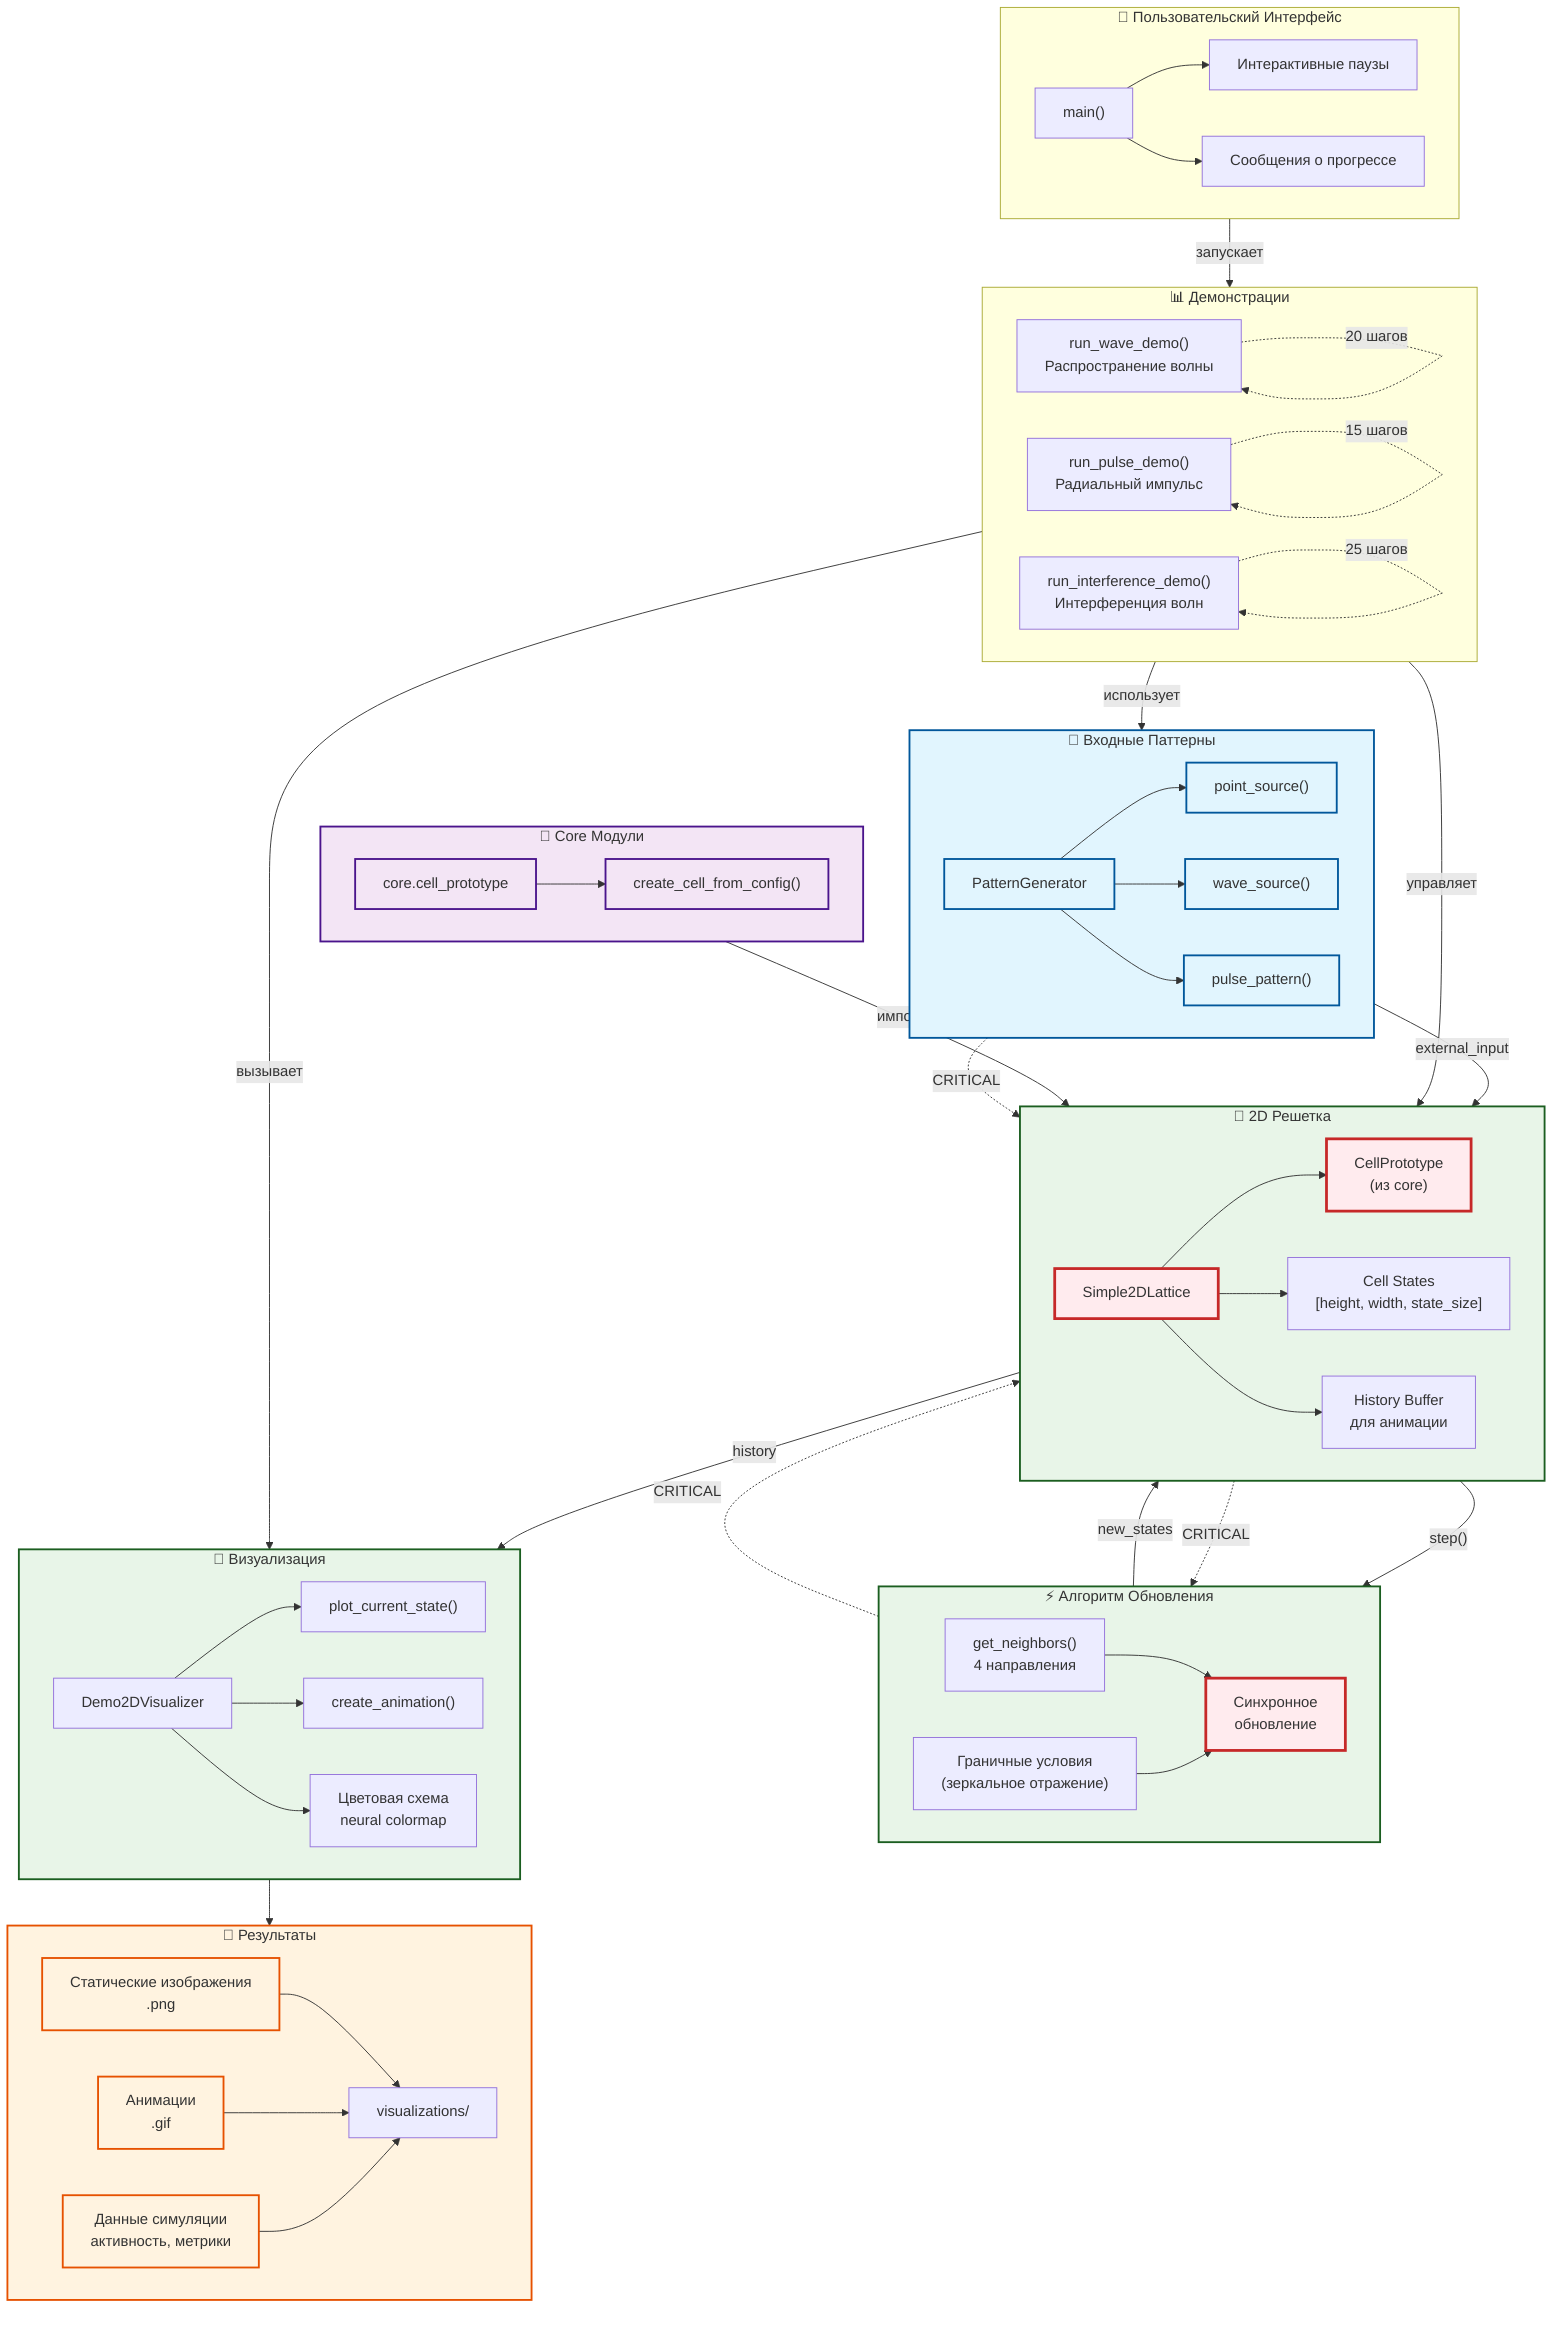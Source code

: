 graph TD
    %% === ВХОДНЫЕ ДАННЫЕ И ПАТТЕРНЫ ===
    subgraph INPUT["🎯 Входные Паттерны"]
        PG["PatternGenerator"]
        PS["point_source()"]
        WS["wave_source()"] 
        PP["pulse_pattern()"]
        
        PG --> PS
        PG --> WS
        PG --> PP
    end
    
    %% === ОСНОВНАЯ РЕШЕТКА ===
    subgraph LATTICE["🧬 2D Решетка"]
        L2D["Simple2DLattice"]
        CELL["CellPrototype<br/>(из core)"]
        STATES["Cell States<br/>[height, width, state_size]"]
        HISTORY["History Buffer<br/>для анимации"]
        
        L2D --> CELL
        L2D --> STATES
        L2D --> HISTORY
    end
    
    %% === АЛГОРИТМ ОБНОВЛЕНИЯ ===
    subgraph UPDATE["⚡ Алгоритм Обновления"]
        NEIGHBORS["get_neighbors()<br/>4 направления"]
        SYNC["Синхронное<br/>обновление"]
        BOUNDARY["Граничные условия<br/>(зеркальное отражение)"]
        
        NEIGHBORS --> SYNC
        BOUNDARY --> SYNC
    end
    
    %% === ВИЗУАЛИЗАЦИЯ ===
    subgraph VIZ["🎨 Визуализация"]
        DV["Demo2DVisualizer"]
        STATIC["plot_current_state()"]
        ANIM["create_animation()"]
        CMAP["Цветовая схема<br/>neural colormap"]
        
        DV --> STATIC
        DV --> ANIM
        DV --> CMAP
    end
    
    %% === ДЕМОНСТРАЦИИ ===
    subgraph DEMOS["📊 Демонстрации"]
        D1["run_wave_demo()<br/>Распространение волны"]
        D2["run_pulse_demo()<br/>Радиальный импульс"]
        D3["run_interference_demo()<br/>Интерференция волн"]
        
        D1 -.->|"20 шагов"| D1
        D2 -.->|"15 шагов"| D2  
        D3 -.->|"25 шагов"| D3
    end
    
    %% === ВЫХОДНЫЕ РЕЗУЛЬТАТЫ ===
    subgraph OUTPUT["💾 Результаты"]
        IMGS["Статические изображения<br/>.png"]
        GIFS["Анимации<br/>.gif"] 
        DATA["Данные симуляции<br/>активность, метрики"]
        
        IMGS --> SAVE["visualizations/"]
        GIFS --> SAVE
        DATA --> SAVE
    end
    
    %% === ГЛАВНЫЕ ПОТОКИ ДАННЫХ ===
    INPUT -->|"external_input"| LATTICE
    LATTICE -->|"step()"| UPDATE
    UPDATE -->|"new_states"| LATTICE
    LATTICE -->|"history"| VIZ
    VIZ --> OUTPUT
    
    %% === ДЕМОНСТРАЦИОННЫЕ ПОТОКИ ===
    DEMOS -->|"использует"| INPUT
    DEMOS -->|"управляет"| LATTICE
    DEMOS -->|"вызывает"| VIZ
    
    %% === ИНТЕГРАЦИЯ С ПРОЕКТОМ ===
    subgraph CORE["🔧 Core Модули"]
        CP["core.cell_prototype"]
        CONFIG["create_cell_from_config()"]
        
        CP --> CONFIG
    end
    
    CORE -->|"импорт"| LATTICE
    
    %% === ПОЛЬЗОВАТЕЛЬСКИЙ ИНТЕРФЕЙС ===
    subgraph UI["👤 Пользовательский Интерфейс"]
        MAIN["main()"]
        PAUSE["Интерактивные паузы"]
        PROGRESS["Сообщения о прогрессе"]
        
        MAIN --> PAUSE
        MAIN --> PROGRESS
    end
    
    UI -->|"запускает"| DEMOS
    
    %% === КРИТИЧЕСКИЕ ПУТИ ===
    INPUT -.->|"CRITICAL"| LATTICE
    LATTICE -.->|"CRITICAL"| UPDATE
    UPDATE -.->|"CRITICAL"| LATTICE
    
    %% === СТИЛИ ===
    classDef inputStyle fill:#e1f5fe,stroke:#01579b,stroke-width:2px
    classDef coreStyle fill:#f3e5f5,stroke:#4a148c,stroke-width:2px
    classDef processStyle fill:#e8f5e8,stroke:#1b5e20,stroke-width:2px
    classDef outputStyle fill:#fff3e0,stroke:#e65100,stroke-width:2px
    classDef criticalStyle fill:#ffebee,stroke:#c62828,stroke-width:3px
    
    class INPUT,PG,PS,WS,PP inputStyle
    class CORE,CP,CONFIG coreStyle
    class LATTICE,UPDATE,VIZ processStyle
    class OUTPUT,IMGS,GIFS,DATA outputStyle
    class L2D,CELL,SYNC criticalStyle